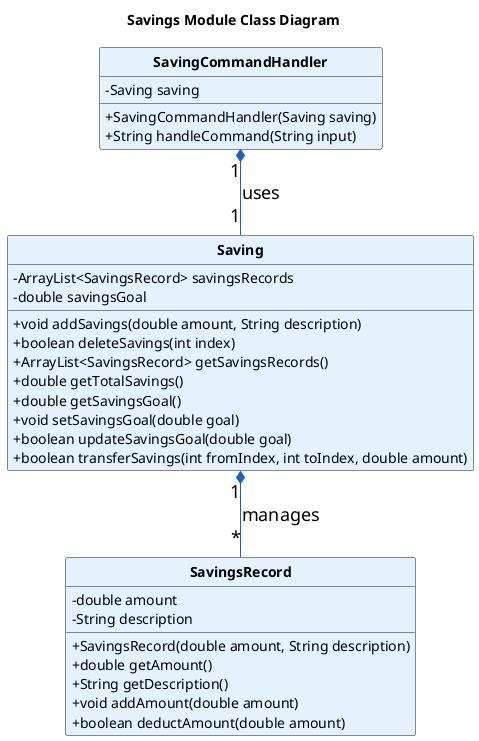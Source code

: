 @startuml
title Savings Module Class Diagram

' Custom Styles
skinparam classAttributeIconSize 0
skinparam classFontStyle bold
skinparam classBackgroundColor #E3F2FD
skinparam classArrowColor #1565C0
skinparam noteBackgroundColor #FFF9C4
skinparam noteBorderColor #FBC02D
skinparam ArrowFontSize 18

hide circle

' Class: Saving
class Saving {
    - ArrayList<SavingsRecord> savingsRecords
    - double savingsGoal

    + void addSavings(double amount, String description)
    + boolean deleteSavings(int index)
    + ArrayList<SavingsRecord> getSavingsRecords()
    + double getTotalSavings()
    + double getSavingsGoal()
    + void setSavingsGoal(double goal)
    + boolean updateSavingsGoal(double goal)
    + boolean transferSavings(int fromIndex, int toIndex, double amount)
}

' Class: SavingsRecord
class SavingsRecord {
    - double amount
    - String description

    + SavingsRecord(double amount, String description)
    + double getAmount()
    + String getDescription()
    + void addAmount(double amount)
    + boolean deductAmount(double amount)
}

' Class: SavingCommandHandler
class SavingCommandHandler {
    - Saving saving

    + SavingCommandHandler(Saving saving)
    + String handleCommand(String input)
}

' Relationships
Saving "1" *-- "*" SavingsRecord : manages
SavingCommandHandler "1" *-- "1" Saving : uses

@enduml

